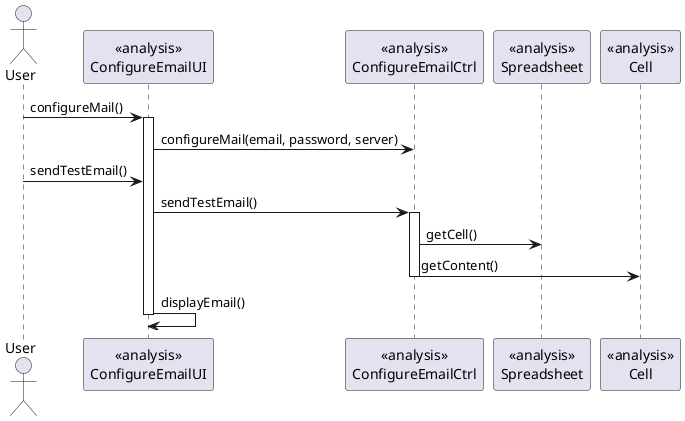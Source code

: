   @startuml doc-files/email_configuration_extension_uc_realization.png
  actor User
  participant "<<analysis>>\nConfigureEmailUI" as UI
  participant "<<analysis>>\nConfigureEmailCtrl" as ctrl
  participant "<<analysis>>\nSpreadsheet" as sheet
  participant "<<analysis>>\nCell" as cell
  User -> UI : configureMail()
  activate UI
  UI -> ctrl : configureMail(email, password, server)

  User-> UI : sendTestEmail()
  UI -> ctrl : sendTestEmail()

  activate ctrl
  'Repeats the steps bellow for destination, subject and body
  ctrl -> sheet : getCell()
  ctrl -> cell : getContent()
  deactivate ctrl
  UI -> UI : displayEmail()
  deactivate UI
  @enduml
